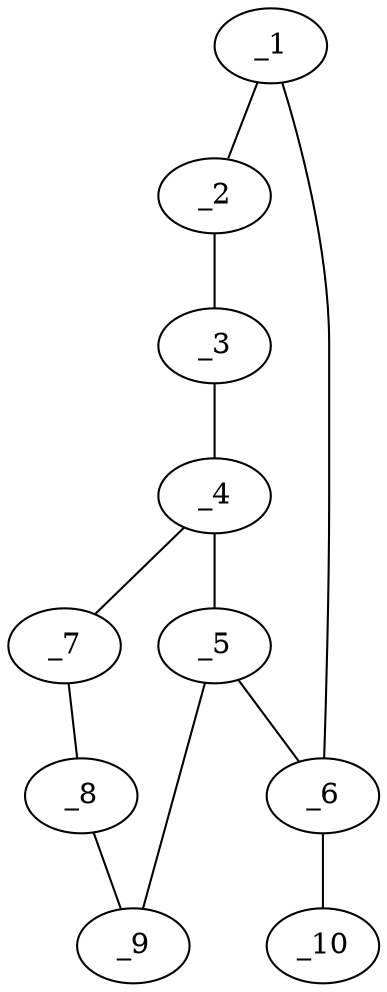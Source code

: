 graph molid694315 {
	_1	 [charge=0,
		chem=1,
		symbol="C  ",
		x=2,
		y=0];
	_2	 [charge=0,
		chem=1,
		symbol="C  ",
		x=2,
		y="-1"];
	_1 -- _2	 [valence=1];
	_6	 [charge=0,
		chem=1,
		symbol="C  ",
		x="2.866",
		y="0.5"];
	_1 -- _6	 [valence=2];
	_3	 [charge=0,
		chem=1,
		symbol="C  ",
		x="2.866",
		y="-1.5"];
	_2 -- _3	 [valence=2];
	_4	 [charge=0,
		chem=1,
		symbol="C  ",
		x="3.7321",
		y="-1"];
	_3 -- _4	 [valence=1];
	_5	 [charge=0,
		chem=1,
		symbol="C  ",
		x="3.7321",
		y=0];
	_4 -- _5	 [valence=2];
	_7	 [charge=0,
		chem=4,
		symbol="N  ",
		x="4.6831",
		y="-1.309"];
	_4 -- _7	 [valence=1];
	_5 -- _6	 [valence=1];
	_9	 [charge=0,
		chem=1,
		symbol="C  ",
		x="4.6831",
		y="0.309"];
	_5 -- _9	 [valence=1];
	_10	 [charge=0,
		chem=7,
		symbol="Cl ",
		x="2.866",
		y="1.5"];
	_6 -- _10	 [valence=1];
	_8	 [charge=0,
		chem=4,
		symbol="N  ",
		x="5.2709",
		y="-0.5"];
	_7 -- _8	 [valence=1];
	_8 -- _9	 [valence=2];
}
